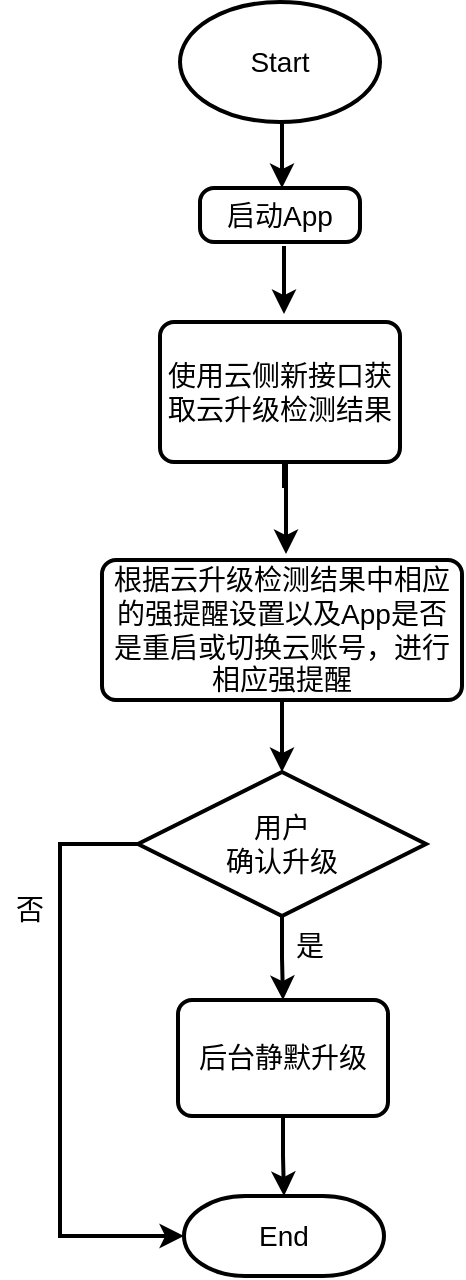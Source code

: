 <mxfile version="24.2.5" type="github">
  <diagram name="第 1 页" id="SnEiPAsqYIaOKTm-W5p2">
    <mxGraphModel dx="915" dy="575" grid="1" gridSize="10" guides="1" tooltips="1" connect="1" arrows="1" fold="1" page="1" pageScale="1" pageWidth="827" pageHeight="1169" math="0" shadow="0">
      <root>
        <mxCell id="0" />
        <mxCell id="1" parent="0" />
        <mxCell id="nd6yBEO4HvQz4fjfClLw-33" style="edgeStyle=orthogonalEdgeStyle;rounded=0;orthogonalLoop=1;jettySize=auto;html=1;exitX=0.5;exitY=1;exitDx=0;exitDy=0;exitPerimeter=0;entryX=0.5;entryY=0;entryDx=0;entryDy=0;fontSize=14;strokeWidth=2;" parent="1" source="nd6yBEO4HvQz4fjfClLw-1" edge="1">
          <mxGeometry relative="1" as="geometry">
            <mxPoint x="321" y="133" as="targetPoint" />
          </mxGeometry>
        </mxCell>
        <mxCell id="nd6yBEO4HvQz4fjfClLw-1" value="Start" style="strokeWidth=2;html=1;shape=mxgraph.flowchart.start_1;whiteSpace=wrap;fontSize=14;" parent="1" vertex="1">
          <mxGeometry x="270" y="40" width="100" height="60" as="geometry" />
        </mxCell>
        <mxCell id="nd6yBEO4HvQz4fjfClLw-9" value="使用云侧新接口获取云升级检测结果" style="rounded=1;whiteSpace=wrap;html=1;absoluteArcSize=1;arcSize=14;strokeWidth=2;fontSize=14;" parent="1" vertex="1">
          <mxGeometry x="260" y="200" width="120" height="70" as="geometry" />
        </mxCell>
        <mxCell id="nd6yBEO4HvQz4fjfClLw-24" value="根据云升级检测结果中相应的强提醒设置以及App是否是重启或切换云账号，进行相应强提醒" style="rounded=1;whiteSpace=wrap;html=1;absoluteArcSize=1;arcSize=14;strokeWidth=2;fontSize=14;" parent="1" vertex="1">
          <mxGeometry x="231" y="319" width="180" height="70" as="geometry" />
        </mxCell>
        <mxCell id="L9t5HsTD7uQbFF0ELLba-4" style="edgeStyle=orthogonalEdgeStyle;rounded=0;orthogonalLoop=1;jettySize=auto;html=1;exitX=0.5;exitY=1;exitDx=0;exitDy=0;exitPerimeter=0;entryX=0.5;entryY=0;entryDx=0;entryDy=0;fontSize=14;strokeWidth=2;" parent="1" source="nd6yBEO4HvQz4fjfClLw-44" target="nd6yBEO4HvQz4fjfClLw-46" edge="1">
          <mxGeometry relative="1" as="geometry" />
        </mxCell>
        <mxCell id="nd6yBEO4HvQz4fjfClLw-44" value="用户&lt;div style=&quot;font-size: 14px;&quot;&gt;确认升级&lt;/div&gt;" style="strokeWidth=2;html=1;shape=mxgraph.flowchart.decision;whiteSpace=wrap;fontSize=14;" parent="1" vertex="1">
          <mxGeometry x="249" y="425" width="144" height="72" as="geometry" />
        </mxCell>
        <mxCell id="nd6yBEO4HvQz4fjfClLw-45" value="End" style="strokeWidth=2;html=1;shape=mxgraph.flowchart.terminator;whiteSpace=wrap;fontSize=14;" parent="1" vertex="1">
          <mxGeometry x="272" y="637" width="100" height="40" as="geometry" />
        </mxCell>
        <mxCell id="nd6yBEO4HvQz4fjfClLw-46" value="后台静默升级" style="rounded=1;whiteSpace=wrap;html=1;absoluteArcSize=1;arcSize=14;strokeWidth=2;fontSize=14;" parent="1" vertex="1">
          <mxGeometry x="269" y="539" width="105" height="58" as="geometry" />
        </mxCell>
        <mxCell id="nd6yBEO4HvQz4fjfClLw-47" style="edgeStyle=orthogonalEdgeStyle;rounded=0;orthogonalLoop=1;jettySize=auto;html=1;exitX=0.5;exitY=1;exitDx=0;exitDy=0;entryX=0.5;entryY=0;entryDx=0;entryDy=0;entryPerimeter=0;fontSize=14;strokeWidth=2;" parent="1" source="nd6yBEO4HvQz4fjfClLw-46" target="nd6yBEO4HvQz4fjfClLw-45" edge="1">
          <mxGeometry relative="1" as="geometry" />
        </mxCell>
        <mxCell id="nd6yBEO4HvQz4fjfClLw-50" style="edgeStyle=orthogonalEdgeStyle;rounded=0;orthogonalLoop=1;jettySize=auto;html=1;exitX=0.5;exitY=1;exitDx=0;exitDy=0;entryX=0.5;entryY=0;entryDx=0;entryDy=0;entryPerimeter=0;fontSize=14;strokeWidth=2;" parent="1" source="nd6yBEO4HvQz4fjfClLw-24" target="nd6yBEO4HvQz4fjfClLw-44" edge="1">
          <mxGeometry relative="1" as="geometry" />
        </mxCell>
        <mxCell id="nd6yBEO4HvQz4fjfClLw-51" value="是" style="text;html=1;align=center;verticalAlign=middle;whiteSpace=wrap;rounded=0;fontSize=14;strokeWidth=2;" parent="1" vertex="1">
          <mxGeometry x="320" y="497" width="30" height="30" as="geometry" />
        </mxCell>
        <mxCell id="nd6yBEO4HvQz4fjfClLw-52" value="否" style="text;html=1;align=center;verticalAlign=middle;whiteSpace=wrap;rounded=0;fontSize=14;strokeWidth=2;" parent="1" vertex="1">
          <mxGeometry x="180" y="479" width="30" height="30" as="geometry" />
        </mxCell>
        <mxCell id="L9t5HsTD7uQbFF0ELLba-5" style="edgeStyle=orthogonalEdgeStyle;rounded=0;orthogonalLoop=1;jettySize=auto;html=1;exitX=0;exitY=0.5;exitDx=0;exitDy=0;exitPerimeter=0;entryX=0;entryY=0.5;entryDx=0;entryDy=0;entryPerimeter=0;fontSize=14;strokeWidth=2;" parent="1" source="nd6yBEO4HvQz4fjfClLw-44" target="nd6yBEO4HvQz4fjfClLw-45" edge="1">
          <mxGeometry relative="1" as="geometry">
            <Array as="points">
              <mxPoint x="210" y="461" />
              <mxPoint x="210" y="657" />
            </Array>
          </mxGeometry>
        </mxCell>
        <mxCell id="6PjM95sy_souuHXPras5-1" value="启动App" style="rounded=1;whiteSpace=wrap;html=1;absoluteArcSize=1;arcSize=14;strokeWidth=2;fontSize=14;" vertex="1" parent="1">
          <mxGeometry x="280" y="133" width="80" height="27" as="geometry" />
        </mxCell>
        <mxCell id="6PjM95sy_souuHXPras5-2" style="edgeStyle=orthogonalEdgeStyle;rounded=0;orthogonalLoop=1;jettySize=auto;html=1;exitX=0.5;exitY=1;exitDx=0;exitDy=0;exitPerimeter=0;entryX=0.5;entryY=0;entryDx=0;entryDy=0;fontSize=14;strokeWidth=2;" edge="1" parent="1">
          <mxGeometry relative="1" as="geometry">
            <mxPoint x="322" y="196" as="targetPoint" />
            <mxPoint x="321" y="163" as="sourcePoint" />
          </mxGeometry>
        </mxCell>
        <mxCell id="6PjM95sy_souuHXPras5-3" style="edgeStyle=orthogonalEdgeStyle;rounded=0;orthogonalLoop=1;jettySize=auto;html=1;exitX=0.5;exitY=1;exitDx=0;exitDy=0;exitPerimeter=0;entryX=0.5;entryY=0;entryDx=0;entryDy=0;fontSize=14;strokeWidth=2;" edge="1" parent="1">
          <mxGeometry relative="1" as="geometry">
            <mxPoint x="323" y="316" as="targetPoint" />
            <mxPoint x="322" y="283" as="sourcePoint" />
            <Array as="points">
              <mxPoint x="322" y="270" />
              <mxPoint x="323" y="270" />
            </Array>
          </mxGeometry>
        </mxCell>
      </root>
    </mxGraphModel>
  </diagram>
</mxfile>

